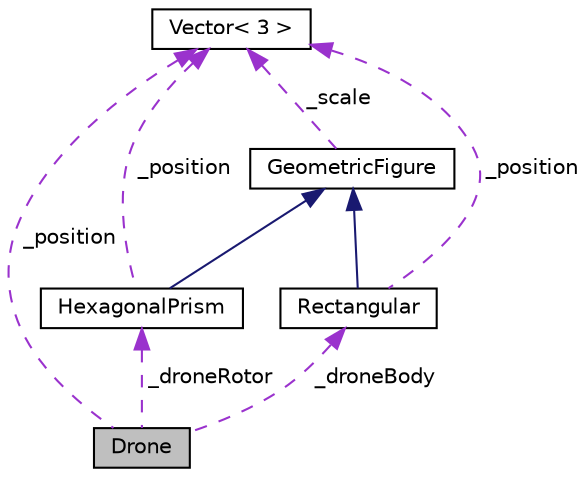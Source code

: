 digraph "Drone"
{
 // INTERACTIVE_SVG=YES
 // LATEX_PDF_SIZE
  edge [fontname="Helvetica",fontsize="10",labelfontname="Helvetica",labelfontsize="10"];
  node [fontname="Helvetica",fontsize="10",shape=record];
  Node1 [label="Drone",height=0.2,width=0.4,color="black", fillcolor="grey75", style="filled", fontcolor="black",tooltip="Klasa definiująca drona."];
  Node2 -> Node1 [dir="back",color="darkorchid3",fontsize="10",style="dashed",label=" _droneRotor" ,fontname="Helvetica"];
  Node2 [label="HexagonalPrism",height=0.2,width=0.4,color="black", fillcolor="white", style="filled",URL="$class_hexagonal_prism.html",tooltip="Klasa pochodna klasy figury geometrycznej definiująca graniastosłup sześciokątny."];
  Node3 -> Node2 [dir="back",color="midnightblue",fontsize="10",style="solid",fontname="Helvetica"];
  Node3 [label="GeometricFigure",height=0.2,width=0.4,color="black", fillcolor="white", style="filled",URL="$class_geometric_figure.html",tooltip="Klasa Bazowa opisujaca figure geometryczna."];
  Node4 -> Node3 [dir="back",color="darkorchid3",fontsize="10",style="dashed",label=" _scale" ,fontname="Helvetica"];
  Node4 [label="Vector\< 3 \>",height=0.2,width=0.4,color="black", fillcolor="white", style="filled",URL="$class_vector.html",tooltip=" "];
  Node4 -> Node2 [dir="back",color="darkorchid3",fontsize="10",style="dashed",label=" _position" ,fontname="Helvetica"];
  Node5 -> Node1 [dir="back",color="darkorchid3",fontsize="10",style="dashed",label=" _droneBody" ,fontname="Helvetica"];
  Node5 [label="Rectangular",height=0.2,width=0.4,color="black", fillcolor="white", style="filled",URL="$class_rectangular.html",tooltip="Klasa pochodna klasy figury geometrycznej definiująca prostopadłościan."];
  Node3 -> Node5 [dir="back",color="midnightblue",fontsize="10",style="solid",fontname="Helvetica"];
  Node4 -> Node5 [dir="back",color="darkorchid3",fontsize="10",style="dashed",label=" _position" ,fontname="Helvetica"];
  Node4 -> Node1 [dir="back",color="darkorchid3",fontsize="10",style="dashed",label=" _position" ,fontname="Helvetica"];
}
